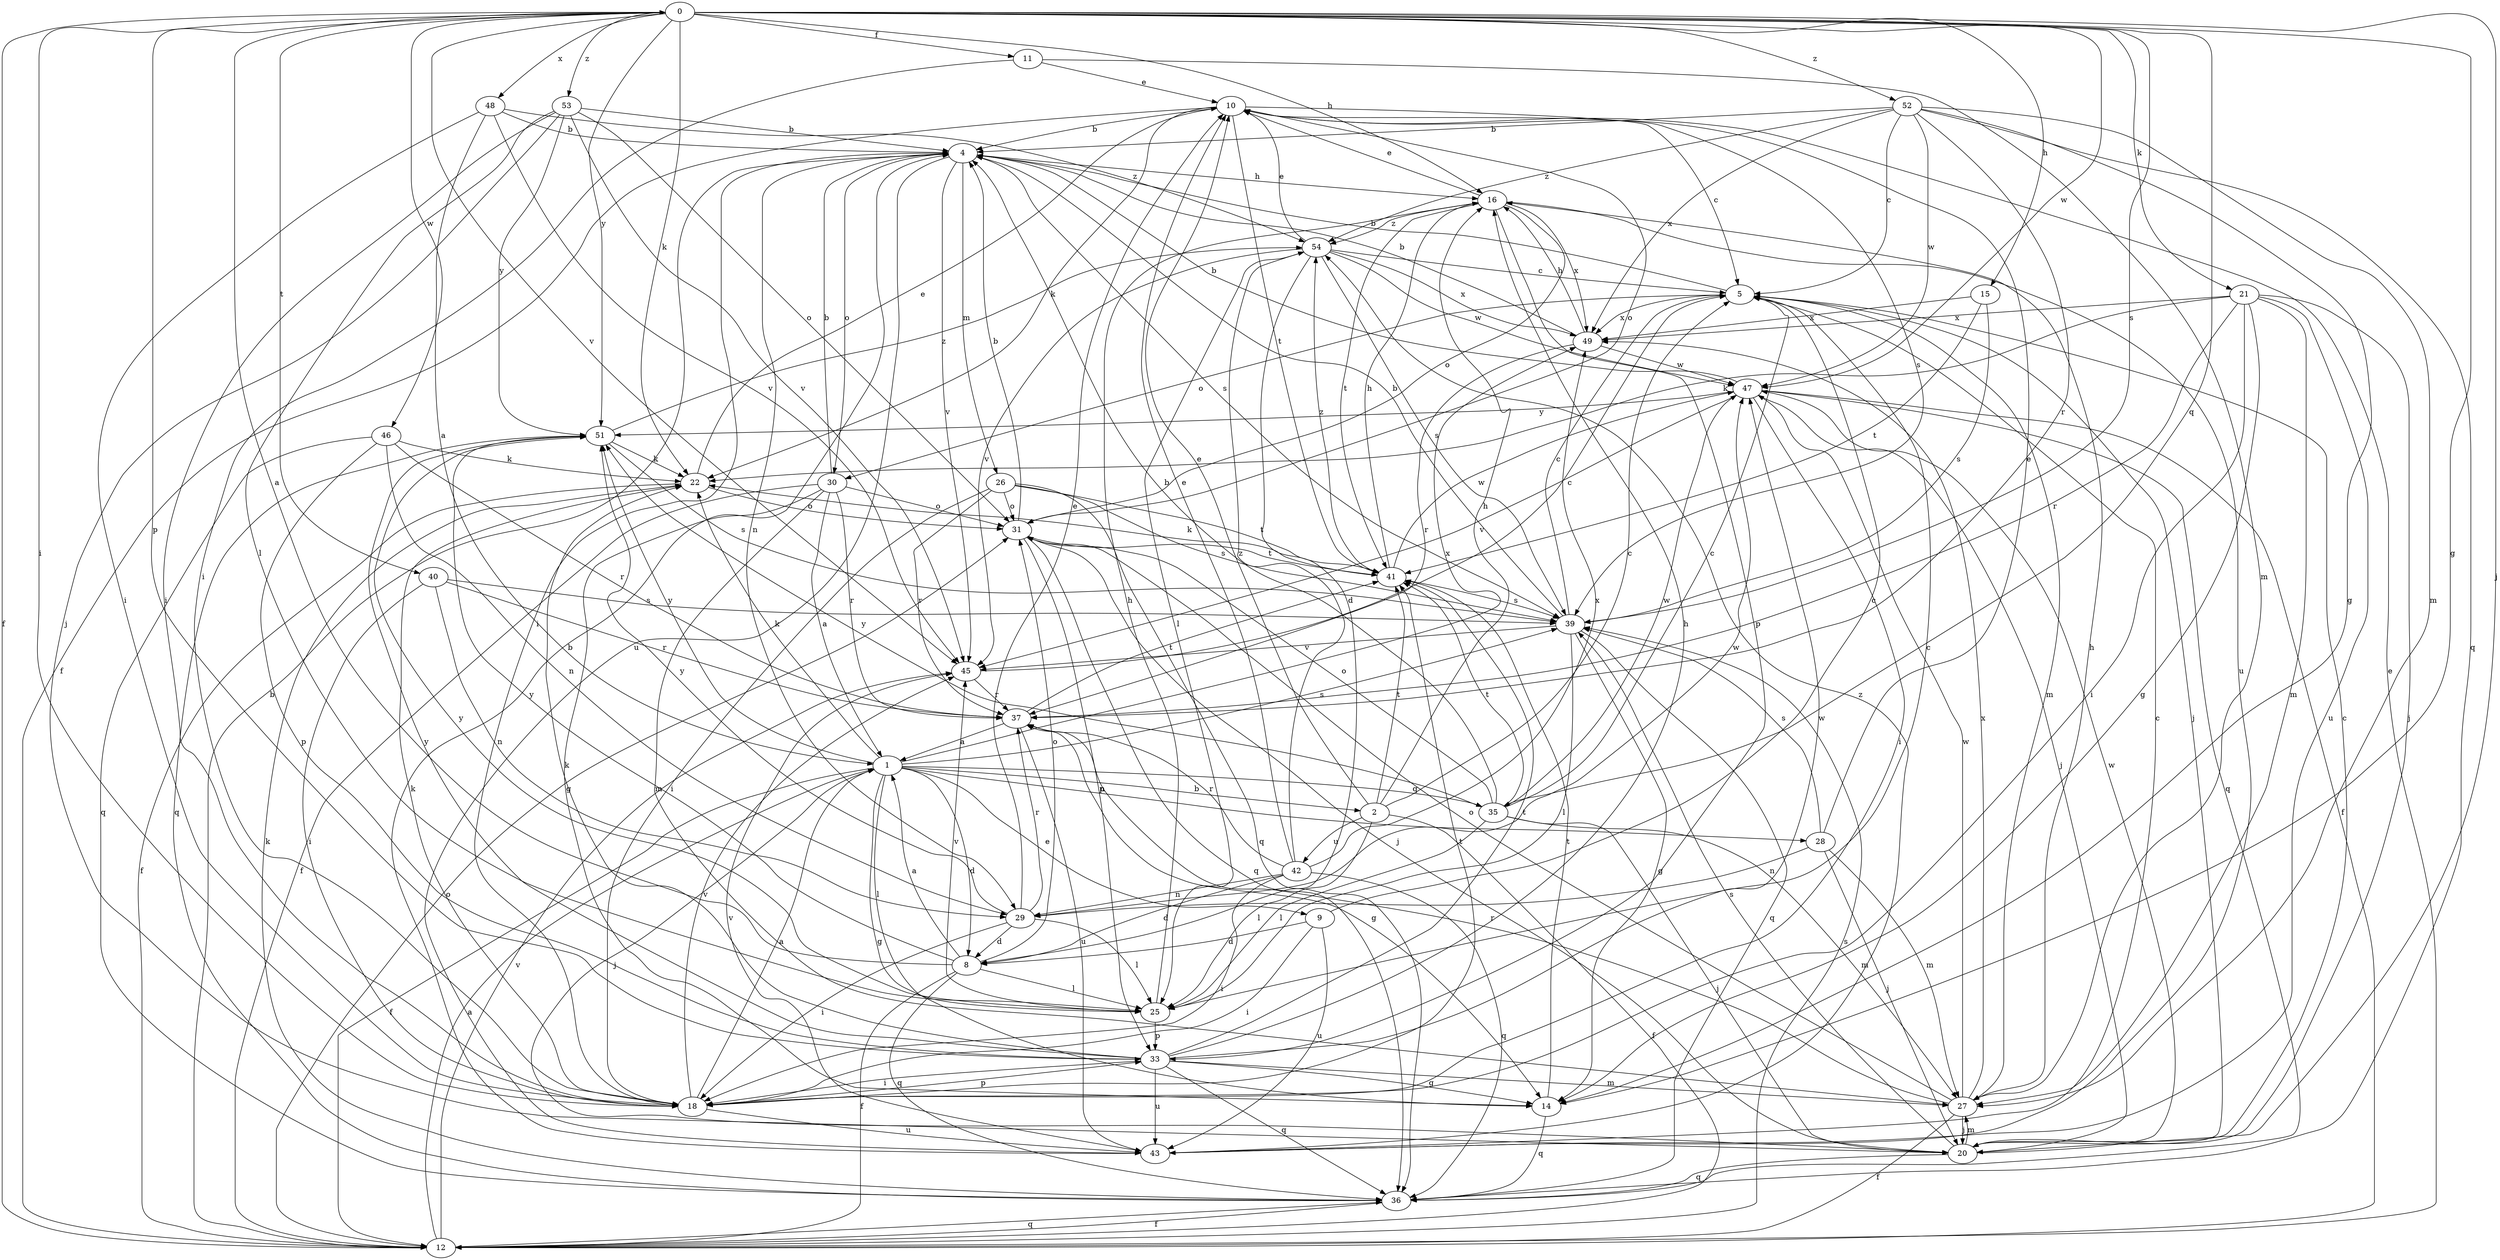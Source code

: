 strict digraph  {
0;
1;
2;
4;
5;
8;
9;
10;
11;
12;
14;
15;
16;
18;
20;
21;
22;
25;
26;
27;
28;
29;
30;
31;
33;
35;
36;
37;
39;
40;
41;
42;
43;
45;
46;
47;
48;
49;
51;
52;
53;
54;
0 -> 11  [label=f];
0 -> 12  [label=f];
0 -> 14  [label=g];
0 -> 15  [label=h];
0 -> 16  [label=h];
0 -> 18  [label=i];
0 -> 20  [label=j];
0 -> 21  [label=k];
0 -> 22  [label=k];
0 -> 33  [label=p];
0 -> 35  [label=q];
0 -> 39  [label=s];
0 -> 40  [label=t];
0 -> 45  [label=v];
0 -> 46  [label=w];
0 -> 47  [label=w];
0 -> 48  [label=x];
0 -> 51  [label=y];
0 -> 52  [label=z];
0 -> 53  [label=z];
1 -> 2  [label=b];
1 -> 8  [label=d];
1 -> 9  [label=e];
1 -> 12  [label=f];
1 -> 14  [label=g];
1 -> 20  [label=j];
1 -> 22  [label=k];
1 -> 25  [label=l];
1 -> 28  [label=n];
1 -> 35  [label=q];
1 -> 39  [label=s];
1 -> 49  [label=x];
1 -> 51  [label=y];
2 -> 5  [label=c];
2 -> 10  [label=e];
2 -> 12  [label=f];
2 -> 16  [label=h];
2 -> 25  [label=l];
2 -> 41  [label=t];
2 -> 42  [label=u];
4 -> 16  [label=h];
4 -> 18  [label=i];
4 -> 26  [label=m];
4 -> 29  [label=n];
4 -> 30  [label=o];
4 -> 39  [label=s];
4 -> 43  [label=u];
4 -> 45  [label=v];
5 -> 4  [label=b];
5 -> 20  [label=j];
5 -> 27  [label=m];
5 -> 30  [label=o];
5 -> 49  [label=x];
8 -> 0  [label=a];
8 -> 1  [label=a];
8 -> 12  [label=f];
8 -> 25  [label=l];
8 -> 31  [label=o];
8 -> 36  [label=q];
8 -> 51  [label=y];
9 -> 5  [label=c];
9 -> 8  [label=d];
9 -> 18  [label=i];
9 -> 43  [label=u];
10 -> 4  [label=b];
10 -> 5  [label=c];
10 -> 12  [label=f];
10 -> 22  [label=k];
10 -> 31  [label=o];
10 -> 39  [label=s];
10 -> 41  [label=t];
11 -> 10  [label=e];
11 -> 18  [label=i];
11 -> 27  [label=m];
12 -> 1  [label=a];
12 -> 4  [label=b];
12 -> 10  [label=e];
12 -> 31  [label=o];
12 -> 36  [label=q];
12 -> 39  [label=s];
12 -> 45  [label=v];
14 -> 36  [label=q];
14 -> 41  [label=t];
15 -> 39  [label=s];
15 -> 41  [label=t];
15 -> 49  [label=x];
16 -> 10  [label=e];
16 -> 31  [label=o];
16 -> 33  [label=p];
16 -> 41  [label=t];
16 -> 43  [label=u];
16 -> 49  [label=x];
16 -> 54  [label=z];
18 -> 1  [label=a];
18 -> 22  [label=k];
18 -> 33  [label=p];
18 -> 41  [label=t];
18 -> 43  [label=u];
18 -> 45  [label=v];
20 -> 5  [label=c];
20 -> 27  [label=m];
20 -> 36  [label=q];
20 -> 39  [label=s];
20 -> 47  [label=w];
21 -> 14  [label=g];
21 -> 18  [label=i];
21 -> 20  [label=j];
21 -> 22  [label=k];
21 -> 27  [label=m];
21 -> 37  [label=r];
21 -> 43  [label=u];
21 -> 49  [label=x];
22 -> 10  [label=e];
22 -> 12  [label=f];
22 -> 31  [label=o];
25 -> 5  [label=c];
25 -> 16  [label=h];
25 -> 33  [label=p];
25 -> 45  [label=v];
25 -> 51  [label=y];
26 -> 18  [label=i];
26 -> 31  [label=o];
26 -> 36  [label=q];
26 -> 37  [label=r];
26 -> 39  [label=s];
26 -> 41  [label=t];
27 -> 12  [label=f];
27 -> 16  [label=h];
27 -> 20  [label=j];
27 -> 31  [label=o];
27 -> 37  [label=r];
27 -> 47  [label=w];
27 -> 49  [label=x];
28 -> 10  [label=e];
28 -> 20  [label=j];
28 -> 27  [label=m];
28 -> 29  [label=n];
28 -> 39  [label=s];
29 -> 8  [label=d];
29 -> 10  [label=e];
29 -> 18  [label=i];
29 -> 25  [label=l];
29 -> 37  [label=r];
29 -> 47  [label=w];
29 -> 51  [label=y];
30 -> 1  [label=a];
30 -> 4  [label=b];
30 -> 12  [label=f];
30 -> 14  [label=g];
30 -> 27  [label=m];
30 -> 31  [label=o];
30 -> 37  [label=r];
31 -> 4  [label=b];
31 -> 20  [label=j];
31 -> 33  [label=p];
31 -> 36  [label=q];
31 -> 41  [label=t];
33 -> 14  [label=g];
33 -> 16  [label=h];
33 -> 18  [label=i];
33 -> 22  [label=k];
33 -> 27  [label=m];
33 -> 36  [label=q];
33 -> 41  [label=t];
33 -> 43  [label=u];
33 -> 47  [label=w];
33 -> 51  [label=y];
35 -> 4  [label=b];
35 -> 5  [label=c];
35 -> 20  [label=j];
35 -> 25  [label=l];
35 -> 27  [label=m];
35 -> 31  [label=o];
35 -> 41  [label=t];
35 -> 47  [label=w];
35 -> 51  [label=y];
36 -> 12  [label=f];
36 -> 22  [label=k];
37 -> 1  [label=a];
37 -> 14  [label=g];
37 -> 41  [label=t];
37 -> 43  [label=u];
39 -> 4  [label=b];
39 -> 5  [label=c];
39 -> 14  [label=g];
39 -> 25  [label=l];
39 -> 36  [label=q];
39 -> 45  [label=v];
40 -> 18  [label=i];
40 -> 29  [label=n];
40 -> 37  [label=r];
40 -> 39  [label=s];
41 -> 16  [label=h];
41 -> 22  [label=k];
41 -> 39  [label=s];
41 -> 47  [label=w];
41 -> 54  [label=z];
42 -> 8  [label=d];
42 -> 10  [label=e];
42 -> 18  [label=i];
42 -> 29  [label=n];
42 -> 36  [label=q];
42 -> 37  [label=r];
42 -> 49  [label=x];
42 -> 54  [label=z];
43 -> 4  [label=b];
43 -> 5  [label=c];
43 -> 45  [label=v];
43 -> 54  [label=z];
45 -> 5  [label=c];
45 -> 37  [label=r];
46 -> 22  [label=k];
46 -> 29  [label=n];
46 -> 33  [label=p];
46 -> 36  [label=q];
46 -> 37  [label=r];
47 -> 4  [label=b];
47 -> 12  [label=f];
47 -> 18  [label=i];
47 -> 20  [label=j];
47 -> 36  [label=q];
47 -> 45  [label=v];
47 -> 51  [label=y];
48 -> 1  [label=a];
48 -> 4  [label=b];
48 -> 18  [label=i];
48 -> 45  [label=v];
48 -> 54  [label=z];
49 -> 4  [label=b];
49 -> 16  [label=h];
49 -> 37  [label=r];
49 -> 47  [label=w];
51 -> 22  [label=k];
51 -> 36  [label=q];
51 -> 39  [label=s];
51 -> 54  [label=z];
52 -> 4  [label=b];
52 -> 5  [label=c];
52 -> 14  [label=g];
52 -> 27  [label=m];
52 -> 36  [label=q];
52 -> 37  [label=r];
52 -> 47  [label=w];
52 -> 49  [label=x];
52 -> 54  [label=z];
53 -> 4  [label=b];
53 -> 18  [label=i];
53 -> 20  [label=j];
53 -> 25  [label=l];
53 -> 31  [label=o];
53 -> 45  [label=v];
53 -> 51  [label=y];
54 -> 5  [label=c];
54 -> 8  [label=d];
54 -> 10  [label=e];
54 -> 25  [label=l];
54 -> 39  [label=s];
54 -> 45  [label=v];
54 -> 47  [label=w];
54 -> 49  [label=x];
}
